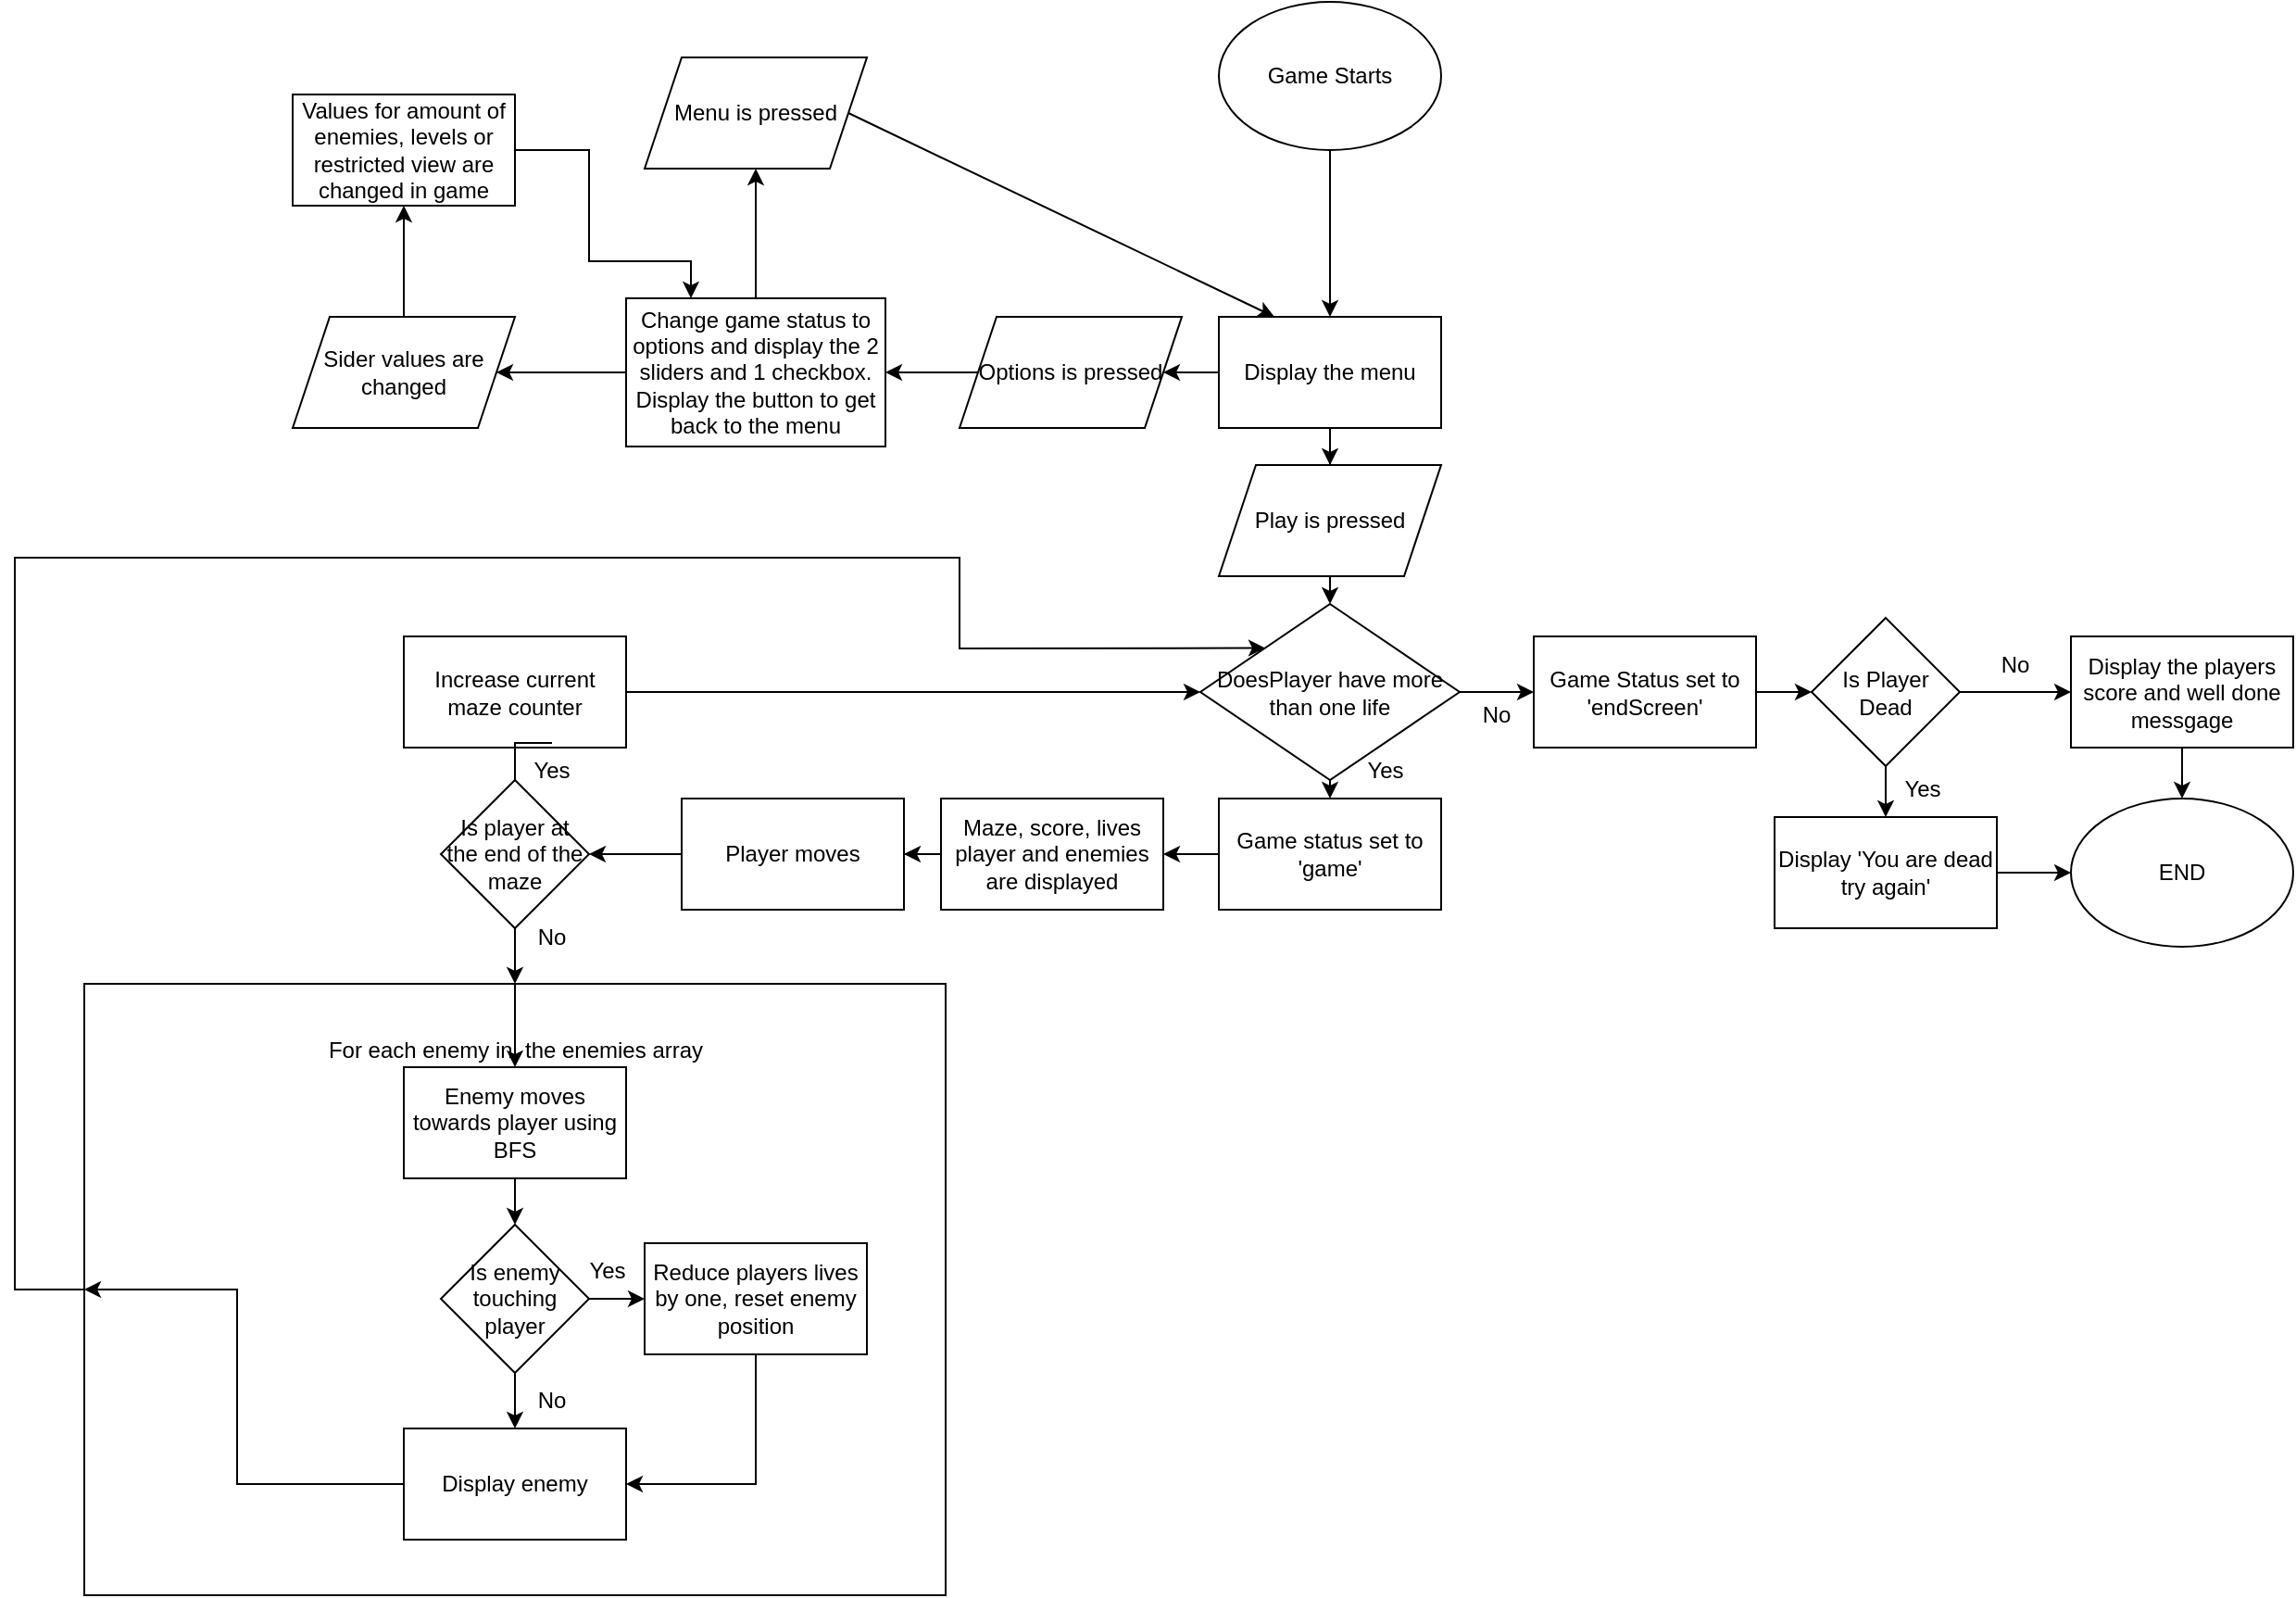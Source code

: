 <mxfile version="20.8.10" type="github">
  <diagram id="C5RBs43oDa-KdzZeNtuy" name="Page-1">
    <mxGraphModel dx="1927" dy="618" grid="1" gridSize="10" guides="1" tooltips="1" connect="1" arrows="1" fold="1" page="1" pageScale="1" pageWidth="827" pageHeight="1169" math="0" shadow="0">
      <root>
        <mxCell id="WIyWlLk6GJQsqaUBKTNV-0" />
        <mxCell id="WIyWlLk6GJQsqaUBKTNV-1" parent="WIyWlLk6GJQsqaUBKTNV-0" />
        <mxCell id="i2W34l-voRFuWjPxfQ8w-10" value="" style="edgeStyle=orthogonalEdgeStyle;rounded=0;orthogonalLoop=1;jettySize=auto;html=1;" parent="WIyWlLk6GJQsqaUBKTNV-1" source="i2W34l-voRFuWjPxfQ8w-6" target="i2W34l-voRFuWjPxfQ8w-9" edge="1">
          <mxGeometry relative="1" as="geometry" />
        </mxCell>
        <mxCell id="i2W34l-voRFuWjPxfQ8w-6" value="Game Starts" style="ellipse;whiteSpace=wrap;html=1;" parent="WIyWlLk6GJQsqaUBKTNV-1" vertex="1">
          <mxGeometry x="220" y="70" width="120" height="80" as="geometry" />
        </mxCell>
        <mxCell id="i2W34l-voRFuWjPxfQ8w-12" value="" style="edgeStyle=orthogonalEdgeStyle;rounded=0;orthogonalLoop=1;jettySize=auto;html=1;" parent="WIyWlLk6GJQsqaUBKTNV-1" source="i2W34l-voRFuWjPxfQ8w-9" target="i2W34l-voRFuWjPxfQ8w-11" edge="1">
          <mxGeometry relative="1" as="geometry" />
        </mxCell>
        <mxCell id="i2W34l-voRFuWjPxfQ8w-25" value="" style="edgeStyle=orthogonalEdgeStyle;rounded=0;orthogonalLoop=1;jettySize=auto;html=1;" parent="WIyWlLk6GJQsqaUBKTNV-1" source="i2W34l-voRFuWjPxfQ8w-9" target="i2W34l-voRFuWjPxfQ8w-24" edge="1">
          <mxGeometry relative="1" as="geometry" />
        </mxCell>
        <mxCell id="i2W34l-voRFuWjPxfQ8w-9" value="Display the menu" style="whiteSpace=wrap;html=1;" parent="WIyWlLk6GJQsqaUBKTNV-1" vertex="1">
          <mxGeometry x="220" y="240" width="120" height="60" as="geometry" />
        </mxCell>
        <mxCell id="i2W34l-voRFuWjPxfQ8w-14" value="" style="edgeStyle=orthogonalEdgeStyle;rounded=0;orthogonalLoop=1;jettySize=auto;html=1;" parent="WIyWlLk6GJQsqaUBKTNV-1" source="i2W34l-voRFuWjPxfQ8w-11" target="i2W34l-voRFuWjPxfQ8w-13" edge="1">
          <mxGeometry relative="1" as="geometry" />
        </mxCell>
        <mxCell id="i2W34l-voRFuWjPxfQ8w-11" value="Options is pressed" style="shape=parallelogram;perimeter=parallelogramPerimeter;whiteSpace=wrap;html=1;fixedSize=1;" parent="WIyWlLk6GJQsqaUBKTNV-1" vertex="1">
          <mxGeometry x="80" y="240" width="120" height="60" as="geometry" />
        </mxCell>
        <mxCell id="i2W34l-voRFuWjPxfQ8w-16" value="" style="edgeStyle=orthogonalEdgeStyle;rounded=0;orthogonalLoop=1;jettySize=auto;html=1;" parent="WIyWlLk6GJQsqaUBKTNV-1" source="i2W34l-voRFuWjPxfQ8w-13" target="i2W34l-voRFuWjPxfQ8w-15" edge="1">
          <mxGeometry relative="1" as="geometry" />
        </mxCell>
        <mxCell id="i2W34l-voRFuWjPxfQ8w-13" value="Change game status to options and display the 2 sliders and 1 checkbox. Display the button to get back to the menu" style="whiteSpace=wrap;html=1;" parent="WIyWlLk6GJQsqaUBKTNV-1" vertex="1">
          <mxGeometry x="-100" y="230" width="140" height="80" as="geometry" />
        </mxCell>
        <mxCell id="i2W34l-voRFuWjPxfQ8w-15" value="Menu is pressed" style="shape=parallelogram;perimeter=parallelogramPerimeter;whiteSpace=wrap;html=1;fixedSize=1;" parent="WIyWlLk6GJQsqaUBKTNV-1" vertex="1">
          <mxGeometry x="-90" y="100" width="120" height="60" as="geometry" />
        </mxCell>
        <mxCell id="i2W34l-voRFuWjPxfQ8w-23" value="" style="endArrow=classic;html=1;rounded=0;exitX=1;exitY=0.5;exitDx=0;exitDy=0;entryX=0.25;entryY=0;entryDx=0;entryDy=0;" parent="WIyWlLk6GJQsqaUBKTNV-1" source="i2W34l-voRFuWjPxfQ8w-15" target="i2W34l-voRFuWjPxfQ8w-9" edge="1">
          <mxGeometry width="50" height="50" relative="1" as="geometry">
            <mxPoint x="40" y="155" as="sourcePoint" />
            <mxPoint x="90" y="105" as="targetPoint" />
          </mxGeometry>
        </mxCell>
        <mxCell id="i2W34l-voRFuWjPxfQ8w-24" value="Play is pressed" style="shape=parallelogram;perimeter=parallelogramPerimeter;whiteSpace=wrap;html=1;fixedSize=1;" parent="WIyWlLk6GJQsqaUBKTNV-1" vertex="1">
          <mxGeometry x="220" y="320" width="120" height="60" as="geometry" />
        </mxCell>
        <mxCell id="FKyeIPNhPjRFFwze9lrM-1" value="" style="edgeStyle=orthogonalEdgeStyle;rounded=0;orthogonalLoop=1;jettySize=auto;html=1;" edge="1" parent="WIyWlLk6GJQsqaUBKTNV-1" source="i2W34l-voRFuWjPxfQ8w-27" target="FKyeIPNhPjRFFwze9lrM-0">
          <mxGeometry relative="1" as="geometry" />
        </mxCell>
        <mxCell id="i2W34l-voRFuWjPxfQ8w-27" value="Game status set to &#39;game&#39;" style="whiteSpace=wrap;html=1;" parent="WIyWlLk6GJQsqaUBKTNV-1" vertex="1">
          <mxGeometry x="220" y="500" width="120" height="60" as="geometry" />
        </mxCell>
        <mxCell id="FKyeIPNhPjRFFwze9lrM-3" value="" style="edgeStyle=orthogonalEdgeStyle;rounded=0;orthogonalLoop=1;jettySize=auto;html=1;" edge="1" parent="WIyWlLk6GJQsqaUBKTNV-1" source="FKyeIPNhPjRFFwze9lrM-0" target="FKyeIPNhPjRFFwze9lrM-2">
          <mxGeometry relative="1" as="geometry" />
        </mxCell>
        <mxCell id="FKyeIPNhPjRFFwze9lrM-0" value="Maze, score, lives player and enemies are displayed" style="whiteSpace=wrap;html=1;" vertex="1" parent="WIyWlLk6GJQsqaUBKTNV-1">
          <mxGeometry x="70" y="500" width="120" height="60" as="geometry" />
        </mxCell>
        <mxCell id="FKyeIPNhPjRFFwze9lrM-5" value="" style="edgeStyle=orthogonalEdgeStyle;rounded=0;orthogonalLoop=1;jettySize=auto;html=1;" edge="1" parent="WIyWlLk6GJQsqaUBKTNV-1" source="FKyeIPNhPjRFFwze9lrM-2" target="FKyeIPNhPjRFFwze9lrM-4">
          <mxGeometry relative="1" as="geometry" />
        </mxCell>
        <mxCell id="FKyeIPNhPjRFFwze9lrM-2" value="Player moves" style="whiteSpace=wrap;html=1;" vertex="1" parent="WIyWlLk6GJQsqaUBKTNV-1">
          <mxGeometry x="-70" y="500" width="120" height="60" as="geometry" />
        </mxCell>
        <mxCell id="FKyeIPNhPjRFFwze9lrM-7" value="" style="edgeStyle=orthogonalEdgeStyle;rounded=0;orthogonalLoop=1;jettySize=auto;html=1;startArrow=none;" edge="1" parent="WIyWlLk6GJQsqaUBKTNV-1" source="FKyeIPNhPjRFFwze9lrM-10" target="FKyeIPNhPjRFFwze9lrM-6">
          <mxGeometry relative="1" as="geometry" />
        </mxCell>
        <mxCell id="FKyeIPNhPjRFFwze9lrM-14" value="" style="edgeStyle=orthogonalEdgeStyle;rounded=0;orthogonalLoop=1;jettySize=auto;html=1;" edge="1" parent="WIyWlLk6GJQsqaUBKTNV-1" source="FKyeIPNhPjRFFwze9lrM-4" target="FKyeIPNhPjRFFwze9lrM-13">
          <mxGeometry relative="1" as="geometry" />
        </mxCell>
        <mxCell id="FKyeIPNhPjRFFwze9lrM-4" value="Is player at the end of the maze" style="rhombus;whiteSpace=wrap;html=1;" vertex="1" parent="WIyWlLk6GJQsqaUBKTNV-1">
          <mxGeometry x="-200" y="490" width="80" height="80" as="geometry" />
        </mxCell>
        <mxCell id="FKyeIPNhPjRFFwze9lrM-6" value="Increase current maze counter" style="whiteSpace=wrap;html=1;" vertex="1" parent="WIyWlLk6GJQsqaUBKTNV-1">
          <mxGeometry x="-220" y="412.5" width="120" height="60" as="geometry" />
        </mxCell>
        <mxCell id="FKyeIPNhPjRFFwze9lrM-8" value="" style="endArrow=classic;html=1;rounded=0;entryX=0;entryY=0.5;entryDx=0;entryDy=0;exitX=1;exitY=0.5;exitDx=0;exitDy=0;" edge="1" parent="WIyWlLk6GJQsqaUBKTNV-1" source="FKyeIPNhPjRFFwze9lrM-6" target="FKyeIPNhPjRFFwze9lrM-29">
          <mxGeometry width="50" height="50" relative="1" as="geometry">
            <mxPoint x="130" y="450" as="sourcePoint" />
            <mxPoint x="130" y="350" as="targetPoint" />
            <Array as="points" />
          </mxGeometry>
        </mxCell>
        <mxCell id="FKyeIPNhPjRFFwze9lrM-11" value="" style="edgeStyle=orthogonalEdgeStyle;rounded=0;orthogonalLoop=1;jettySize=auto;html=1;endArrow=none;" edge="1" parent="WIyWlLk6GJQsqaUBKTNV-1" source="FKyeIPNhPjRFFwze9lrM-4" target="FKyeIPNhPjRFFwze9lrM-10">
          <mxGeometry relative="1" as="geometry">
            <mxPoint x="-160" y="400" as="sourcePoint" />
            <mxPoint x="-160" y="380" as="targetPoint" />
          </mxGeometry>
        </mxCell>
        <mxCell id="FKyeIPNhPjRFFwze9lrM-10" value="Yes" style="text;html=1;strokeColor=none;fillColor=none;align=center;verticalAlign=middle;whiteSpace=wrap;rounded=0;" vertex="1" parent="WIyWlLk6GJQsqaUBKTNV-1">
          <mxGeometry x="-170" y="470" width="60" height="30" as="geometry" />
        </mxCell>
        <mxCell id="FKyeIPNhPjRFFwze9lrM-12" value="No" style="text;html=1;strokeColor=none;fillColor=none;align=center;verticalAlign=middle;whiteSpace=wrap;rounded=0;" vertex="1" parent="WIyWlLk6GJQsqaUBKTNV-1">
          <mxGeometry x="-170" y="560" width="60" height="30" as="geometry" />
        </mxCell>
        <mxCell id="FKyeIPNhPjRFFwze9lrM-13" value="For each enemy in&amp;nbsp; the enemies array&lt;br&gt;&lt;br&gt;&lt;br&gt;&lt;br&gt;&lt;br&gt;&lt;br&gt;&lt;br&gt;&lt;br&gt;&lt;br&gt;&lt;br&gt;&lt;br&gt;&lt;br&gt;&lt;br&gt;&lt;br&gt;&lt;br&gt;&lt;br&gt;&lt;br&gt;&lt;br&gt;&lt;br&gt;" style="whiteSpace=wrap;html=1;" vertex="1" parent="WIyWlLk6GJQsqaUBKTNV-1">
          <mxGeometry x="-392.5" y="600" width="465" height="330" as="geometry" />
        </mxCell>
        <mxCell id="FKyeIPNhPjRFFwze9lrM-15" value="Enemy moves towards player using BFS" style="rounded=0;whiteSpace=wrap;html=1;" vertex="1" parent="WIyWlLk6GJQsqaUBKTNV-1">
          <mxGeometry x="-220" y="645" width="120" height="60" as="geometry" />
        </mxCell>
        <mxCell id="FKyeIPNhPjRFFwze9lrM-23" value="" style="edgeStyle=orthogonalEdgeStyle;rounded=0;orthogonalLoop=1;jettySize=auto;html=1;" edge="1" parent="WIyWlLk6GJQsqaUBKTNV-1" source="FKyeIPNhPjRFFwze9lrM-16" target="FKyeIPNhPjRFFwze9lrM-22">
          <mxGeometry relative="1" as="geometry" />
        </mxCell>
        <mxCell id="FKyeIPNhPjRFFwze9lrM-16" value="Is enemy touching player" style="rhombus;whiteSpace=wrap;html=1;" vertex="1" parent="WIyWlLk6GJQsqaUBKTNV-1">
          <mxGeometry x="-200" y="730" width="80" height="80" as="geometry" />
        </mxCell>
        <mxCell id="FKyeIPNhPjRFFwze9lrM-17" value="" style="endArrow=classic;html=1;rounded=0;exitX=0.5;exitY=1;exitDx=0;exitDy=0;entryX=0.5;entryY=0;entryDx=0;entryDy=0;" edge="1" parent="WIyWlLk6GJQsqaUBKTNV-1" source="FKyeIPNhPjRFFwze9lrM-15" target="FKyeIPNhPjRFFwze9lrM-16">
          <mxGeometry width="50" height="50" relative="1" as="geometry">
            <mxPoint x="-60" y="840" as="sourcePoint" />
            <mxPoint x="-10" y="790" as="targetPoint" />
          </mxGeometry>
        </mxCell>
        <mxCell id="FKyeIPNhPjRFFwze9lrM-18" value="Reduce players lives by one, reset enemy position" style="rounded=0;whiteSpace=wrap;html=1;" vertex="1" parent="WIyWlLk6GJQsqaUBKTNV-1">
          <mxGeometry x="-90" y="740" width="120" height="60" as="geometry" />
        </mxCell>
        <mxCell id="FKyeIPNhPjRFFwze9lrM-19" value="" style="endArrow=classic;html=1;rounded=0;entryX=0;entryY=0.5;entryDx=0;entryDy=0;" edge="1" parent="WIyWlLk6GJQsqaUBKTNV-1" target="FKyeIPNhPjRFFwze9lrM-18">
          <mxGeometry width="50" height="50" relative="1" as="geometry">
            <mxPoint x="-120" y="770" as="sourcePoint" />
            <mxPoint x="-10" y="770" as="targetPoint" />
          </mxGeometry>
        </mxCell>
        <mxCell id="FKyeIPNhPjRFFwze9lrM-20" value="Yes" style="text;html=1;strokeColor=none;fillColor=none;align=center;verticalAlign=middle;whiteSpace=wrap;rounded=0;" vertex="1" parent="WIyWlLk6GJQsqaUBKTNV-1">
          <mxGeometry x="-140" y="740" width="60" height="30" as="geometry" />
        </mxCell>
        <mxCell id="FKyeIPNhPjRFFwze9lrM-21" value="No" style="text;html=1;strokeColor=none;fillColor=none;align=center;verticalAlign=middle;whiteSpace=wrap;rounded=0;" vertex="1" parent="WIyWlLk6GJQsqaUBKTNV-1">
          <mxGeometry x="-170" y="810" width="60" height="30" as="geometry" />
        </mxCell>
        <mxCell id="FKyeIPNhPjRFFwze9lrM-22" value="Display enemy" style="whiteSpace=wrap;html=1;" vertex="1" parent="WIyWlLk6GJQsqaUBKTNV-1">
          <mxGeometry x="-220" y="840" width="120" height="60" as="geometry" />
        </mxCell>
        <mxCell id="FKyeIPNhPjRFFwze9lrM-25" value="" style="endArrow=classic;html=1;rounded=0;exitX=0.5;exitY=1;exitDx=0;exitDy=0;entryX=1;entryY=0.5;entryDx=0;entryDy=0;" edge="1" parent="WIyWlLk6GJQsqaUBKTNV-1" source="FKyeIPNhPjRFFwze9lrM-18" target="FKyeIPNhPjRFFwze9lrM-22">
          <mxGeometry width="50" height="50" relative="1" as="geometry">
            <mxPoint x="-60" y="920" as="sourcePoint" />
            <mxPoint x="-10" y="870" as="targetPoint" />
            <Array as="points">
              <mxPoint x="-30" y="870" />
            </Array>
          </mxGeometry>
        </mxCell>
        <mxCell id="FKyeIPNhPjRFFwze9lrM-26" value="" style="endArrow=classic;html=1;rounded=0;exitX=0;exitY=0.5;exitDx=0;exitDy=0;entryX=0;entryY=0;entryDx=0;entryDy=0;" edge="1" parent="WIyWlLk6GJQsqaUBKTNV-1" source="FKyeIPNhPjRFFwze9lrM-13" target="FKyeIPNhPjRFFwze9lrM-29">
          <mxGeometry width="50" height="50" relative="1" as="geometry">
            <mxPoint x="-60" y="650" as="sourcePoint" />
            <mxPoint x="-430" y="370" as="targetPoint" />
            <Array as="points">
              <mxPoint x="-430" y="765" />
              <mxPoint x="-430" y="370" />
              <mxPoint x="80" y="370" />
              <mxPoint x="80" y="419" />
            </Array>
          </mxGeometry>
        </mxCell>
        <mxCell id="FKyeIPNhPjRFFwze9lrM-27" value="" style="endArrow=classic;html=1;rounded=0;exitX=0.5;exitY=0;exitDx=0;exitDy=0;entryX=0.5;entryY=0;entryDx=0;entryDy=0;" edge="1" parent="WIyWlLk6GJQsqaUBKTNV-1" source="FKyeIPNhPjRFFwze9lrM-13" target="FKyeIPNhPjRFFwze9lrM-15">
          <mxGeometry width="50" height="50" relative="1" as="geometry">
            <mxPoint x="-40" y="750" as="sourcePoint" />
            <mxPoint x="10" y="700" as="targetPoint" />
          </mxGeometry>
        </mxCell>
        <mxCell id="FKyeIPNhPjRFFwze9lrM-38" value="" style="edgeStyle=orthogonalEdgeStyle;rounded=0;orthogonalLoop=1;jettySize=auto;html=1;" edge="1" parent="WIyWlLk6GJQsqaUBKTNV-1" source="FKyeIPNhPjRFFwze9lrM-29" target="FKyeIPNhPjRFFwze9lrM-37">
          <mxGeometry relative="1" as="geometry" />
        </mxCell>
        <mxCell id="FKyeIPNhPjRFFwze9lrM-29" value="DoesPlayer have more than one life" style="rhombus;whiteSpace=wrap;html=1;" vertex="1" parent="WIyWlLk6GJQsqaUBKTNV-1">
          <mxGeometry x="210" y="395" width="140" height="95" as="geometry" />
        </mxCell>
        <mxCell id="FKyeIPNhPjRFFwze9lrM-30" value="" style="endArrow=classic;html=1;rounded=0;exitX=0.5;exitY=1;exitDx=0;exitDy=0;entryX=0.5;entryY=0;entryDx=0;entryDy=0;" edge="1" parent="WIyWlLk6GJQsqaUBKTNV-1" source="i2W34l-voRFuWjPxfQ8w-24" target="FKyeIPNhPjRFFwze9lrM-29">
          <mxGeometry width="50" height="50" relative="1" as="geometry">
            <mxPoint x="190" y="510" as="sourcePoint" />
            <mxPoint x="240" y="460" as="targetPoint" />
          </mxGeometry>
        </mxCell>
        <mxCell id="FKyeIPNhPjRFFwze9lrM-31" value="Yes" style="text;html=1;strokeColor=none;fillColor=none;align=center;verticalAlign=middle;whiteSpace=wrap;rounded=0;" vertex="1" parent="WIyWlLk6GJQsqaUBKTNV-1">
          <mxGeometry x="280" y="470" width="60" height="30" as="geometry" />
        </mxCell>
        <mxCell id="FKyeIPNhPjRFFwze9lrM-32" value="" style="endArrow=classic;html=1;rounded=0;exitX=0.5;exitY=1;exitDx=0;exitDy=0;entryX=0.5;entryY=0;entryDx=0;entryDy=0;" edge="1" parent="WIyWlLk6GJQsqaUBKTNV-1" source="FKyeIPNhPjRFFwze9lrM-29" target="i2W34l-voRFuWjPxfQ8w-27">
          <mxGeometry width="50" height="50" relative="1" as="geometry">
            <mxPoint x="190" y="510" as="sourcePoint" />
            <mxPoint x="240" y="460" as="targetPoint" />
          </mxGeometry>
        </mxCell>
        <mxCell id="FKyeIPNhPjRFFwze9lrM-33" value="No" style="text;html=1;strokeColor=none;fillColor=none;align=center;verticalAlign=middle;whiteSpace=wrap;rounded=0;" vertex="1" parent="WIyWlLk6GJQsqaUBKTNV-1">
          <mxGeometry x="340" y="440" width="60" height="30" as="geometry" />
        </mxCell>
        <mxCell id="FKyeIPNhPjRFFwze9lrM-40" value="" style="edgeStyle=orthogonalEdgeStyle;rounded=0;orthogonalLoop=1;jettySize=auto;html=1;" edge="1" parent="WIyWlLk6GJQsqaUBKTNV-1" source="FKyeIPNhPjRFFwze9lrM-37" target="FKyeIPNhPjRFFwze9lrM-39">
          <mxGeometry relative="1" as="geometry" />
        </mxCell>
        <mxCell id="FKyeIPNhPjRFFwze9lrM-37" value="Game Status set to &#39;endScreen&#39;" style="whiteSpace=wrap;html=1;" vertex="1" parent="WIyWlLk6GJQsqaUBKTNV-1">
          <mxGeometry x="390" y="412.5" width="120" height="60" as="geometry" />
        </mxCell>
        <mxCell id="FKyeIPNhPjRFFwze9lrM-42" value="" style="edgeStyle=orthogonalEdgeStyle;rounded=0;orthogonalLoop=1;jettySize=auto;html=1;" edge="1" parent="WIyWlLk6GJQsqaUBKTNV-1" source="FKyeIPNhPjRFFwze9lrM-39" target="FKyeIPNhPjRFFwze9lrM-41">
          <mxGeometry relative="1" as="geometry" />
        </mxCell>
        <mxCell id="FKyeIPNhPjRFFwze9lrM-44" value="" style="edgeStyle=orthogonalEdgeStyle;rounded=0;orthogonalLoop=1;jettySize=auto;html=1;" edge="1" parent="WIyWlLk6GJQsqaUBKTNV-1" source="FKyeIPNhPjRFFwze9lrM-39" target="FKyeIPNhPjRFFwze9lrM-43">
          <mxGeometry relative="1" as="geometry" />
        </mxCell>
        <mxCell id="FKyeIPNhPjRFFwze9lrM-39" value="Is Player Dead" style="rhombus;whiteSpace=wrap;html=1;" vertex="1" parent="WIyWlLk6GJQsqaUBKTNV-1">
          <mxGeometry x="540" y="402.5" width="80" height="80" as="geometry" />
        </mxCell>
        <mxCell id="FKyeIPNhPjRFFwze9lrM-41" value="Display &#39;You are dead try again&#39;" style="whiteSpace=wrap;html=1;" vertex="1" parent="WIyWlLk6GJQsqaUBKTNV-1">
          <mxGeometry x="520" y="510" width="120" height="60" as="geometry" />
        </mxCell>
        <mxCell id="FKyeIPNhPjRFFwze9lrM-43" value="Display the players score and well done messgage" style="whiteSpace=wrap;html=1;" vertex="1" parent="WIyWlLk6GJQsqaUBKTNV-1">
          <mxGeometry x="680" y="412.5" width="120" height="60" as="geometry" />
        </mxCell>
        <mxCell id="FKyeIPNhPjRFFwze9lrM-45" value="Yes" style="text;html=1;strokeColor=none;fillColor=none;align=center;verticalAlign=middle;whiteSpace=wrap;rounded=0;" vertex="1" parent="WIyWlLk6GJQsqaUBKTNV-1">
          <mxGeometry x="570" y="480" width="60" height="30" as="geometry" />
        </mxCell>
        <mxCell id="FKyeIPNhPjRFFwze9lrM-46" value="No" style="text;html=1;strokeColor=none;fillColor=none;align=center;verticalAlign=middle;whiteSpace=wrap;rounded=0;" vertex="1" parent="WIyWlLk6GJQsqaUBKTNV-1">
          <mxGeometry x="620" y="412.5" width="60" height="30" as="geometry" />
        </mxCell>
        <mxCell id="FKyeIPNhPjRFFwze9lrM-47" value="END" style="ellipse;whiteSpace=wrap;html=1;" vertex="1" parent="WIyWlLk6GJQsqaUBKTNV-1">
          <mxGeometry x="680" y="500" width="120" height="80" as="geometry" />
        </mxCell>
        <mxCell id="FKyeIPNhPjRFFwze9lrM-48" value="" style="endArrow=classic;html=1;rounded=0;exitX=0.5;exitY=1;exitDx=0;exitDy=0;entryX=0.5;entryY=0;entryDx=0;entryDy=0;" edge="1" parent="WIyWlLk6GJQsqaUBKTNV-1" source="FKyeIPNhPjRFFwze9lrM-43" target="FKyeIPNhPjRFFwze9lrM-47">
          <mxGeometry width="50" height="50" relative="1" as="geometry">
            <mxPoint x="680" y="480" as="sourcePoint" />
            <mxPoint x="730" y="430" as="targetPoint" />
          </mxGeometry>
        </mxCell>
        <mxCell id="FKyeIPNhPjRFFwze9lrM-49" value="" style="endArrow=classic;html=1;rounded=0;exitX=1;exitY=0.5;exitDx=0;exitDy=0;entryX=0;entryY=0.5;entryDx=0;entryDy=0;" edge="1" parent="WIyWlLk6GJQsqaUBKTNV-1" source="FKyeIPNhPjRFFwze9lrM-41" target="FKyeIPNhPjRFFwze9lrM-47">
          <mxGeometry width="50" height="50" relative="1" as="geometry">
            <mxPoint x="680" y="480" as="sourcePoint" />
            <mxPoint x="730" y="430" as="targetPoint" />
          </mxGeometry>
        </mxCell>
        <mxCell id="FKyeIPNhPjRFFwze9lrM-50" value="Sider values are changed" style="shape=parallelogram;perimeter=parallelogramPerimeter;whiteSpace=wrap;html=1;fixedSize=1;" vertex="1" parent="WIyWlLk6GJQsqaUBKTNV-1">
          <mxGeometry x="-280" y="240" width="120" height="60" as="geometry" />
        </mxCell>
        <mxCell id="FKyeIPNhPjRFFwze9lrM-51" value="" style="endArrow=classic;html=1;rounded=0;exitX=0;exitY=0.5;exitDx=0;exitDy=0;entryX=1;entryY=0.5;entryDx=0;entryDy=0;" edge="1" parent="WIyWlLk6GJQsqaUBKTNV-1" source="i2W34l-voRFuWjPxfQ8w-13" target="FKyeIPNhPjRFFwze9lrM-50">
          <mxGeometry width="50" height="50" relative="1" as="geometry">
            <mxPoint x="-10" y="360" as="sourcePoint" />
            <mxPoint x="40" y="310" as="targetPoint" />
          </mxGeometry>
        </mxCell>
        <mxCell id="FKyeIPNhPjRFFwze9lrM-52" value="Values for amount of enemies, levels or restricted view are changed in game" style="rounded=0;whiteSpace=wrap;html=1;" vertex="1" parent="WIyWlLk6GJQsqaUBKTNV-1">
          <mxGeometry x="-280" y="120" width="120" height="60" as="geometry" />
        </mxCell>
        <mxCell id="FKyeIPNhPjRFFwze9lrM-53" value="" style="endArrow=classic;html=1;rounded=0;exitX=0.5;exitY=0;exitDx=0;exitDy=0;entryX=0.5;entryY=1;entryDx=0;entryDy=0;" edge="1" parent="WIyWlLk6GJQsqaUBKTNV-1" source="FKyeIPNhPjRFFwze9lrM-50" target="FKyeIPNhPjRFFwze9lrM-52">
          <mxGeometry width="50" height="50" relative="1" as="geometry">
            <mxPoint x="-10" y="340" as="sourcePoint" />
            <mxPoint x="40" y="290" as="targetPoint" />
          </mxGeometry>
        </mxCell>
        <mxCell id="FKyeIPNhPjRFFwze9lrM-54" value="" style="endArrow=classic;html=1;rounded=0;exitX=1;exitY=0.5;exitDx=0;exitDy=0;entryX=0.25;entryY=0;entryDx=0;entryDy=0;" edge="1" parent="WIyWlLk6GJQsqaUBKTNV-1" source="FKyeIPNhPjRFFwze9lrM-52" target="i2W34l-voRFuWjPxfQ8w-13">
          <mxGeometry width="50" height="50" relative="1" as="geometry">
            <mxPoint x="-10" y="340" as="sourcePoint" />
            <mxPoint x="40" y="290" as="targetPoint" />
            <Array as="points">
              <mxPoint x="-120" y="150" />
              <mxPoint x="-120" y="210" />
              <mxPoint x="-65" y="210" />
            </Array>
          </mxGeometry>
        </mxCell>
        <mxCell id="FKyeIPNhPjRFFwze9lrM-55" value="" style="endArrow=classic;html=1;rounded=0;exitX=0;exitY=0.5;exitDx=0;exitDy=0;entryX=0;entryY=0.5;entryDx=0;entryDy=0;" edge="1" parent="WIyWlLk6GJQsqaUBKTNV-1" source="FKyeIPNhPjRFFwze9lrM-22" target="FKyeIPNhPjRFFwze9lrM-13">
          <mxGeometry width="50" height="50" relative="1" as="geometry">
            <mxPoint x="80" y="710" as="sourcePoint" />
            <mxPoint x="130" y="660" as="targetPoint" />
            <Array as="points">
              <mxPoint x="-310" y="870" />
              <mxPoint x="-310" y="765" />
            </Array>
          </mxGeometry>
        </mxCell>
      </root>
    </mxGraphModel>
  </diagram>
</mxfile>
